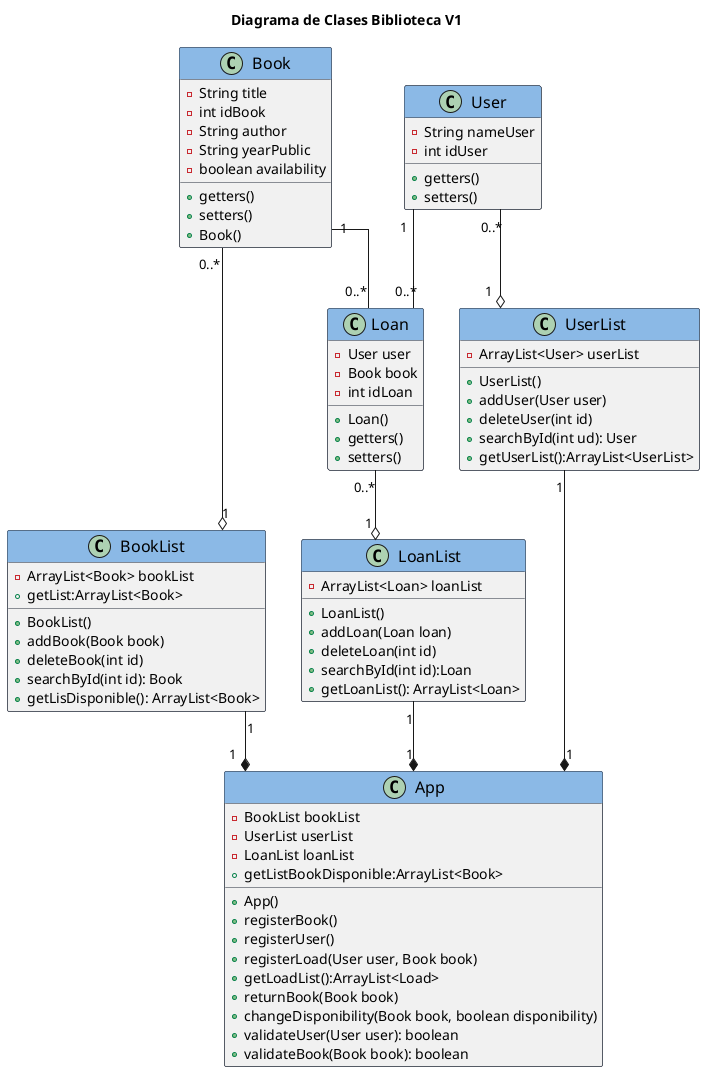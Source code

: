 @startuml Biblioteca
title Diagrama de Clases Biblioteca V1

' Clases
class Book{
    - String title
    - int idBook
    - String author
    - String yearPublic
    - boolean availability
    + getters()
    + setters()
    + Book()
}
class BookList{
    -ArrayList<Book> bookList
    +BookList()
    +addBook(Book book)
    +deleteBook(int id)
    +searchById(int id): Book
    +getLisDisponible(): ArrayList<Book>
    +getList:ArrayList<Book>

}

class User {
    - String nameUser
    - int idUser
    +getters()
    +setters()
}

class UserList{
    -ArrayList<User> userList
    +UserList()
    +addUser(User user)
    +deleteUser(int id)
    +searchById(int ud): User
    +getUserList():ArrayList<UserList>
}

class Loan{
    - User user
    - Book book
    - int idLoan
    + Loan()
    +getters()
    + setters()
}

class LoanList{
    - ArrayList<Loan> loanList
    +LoanList()
    +addLoan(Loan loan)
    +deleteLoan(int id)
    +searchById(int id):Loan
    +getLoanList(): ArrayList<Loan>
}

class App{
    - BookList bookList
    - UserList userList
    - LoanList loanList
    + App()
    +registerBook()
    +registerUser()
    +getListBookDisponible:ArrayList<Book>
    +registerLoad(User user, Book book)
    +getLoadList():ArrayList<Load>
    +returnBook(Book book)
    +changeDisponibility(Book book, boolean disponibility)
    +validateUser(User user): boolean
    +validateBook(Book book): boolean
}

' RELACIONES
Book "0..*" --o "1" BookList 
BookList "1"--*"1" App
User "0..*"--o "1" UserList
UserList "1"--*"1" App
User "1"--"0..*" Loan
Loan "0..*"--o "1" LoanList
LoanList "1"--*"1" App
Book "1"--"0..*" Loan


' Definir la apariencia general
skinparam classAttributeIconSize 8
skinparam classFontSize 16
skinparam classFontName "Arial"
skinparam classBorderColor #212837
skinparam classHeaderFontColor #FFFFFF
skinparam classHeaderBackgroundColor #8BB9E6
skinparam classArrowColor #6E95C2
skinparam linetype ortho

@enduml